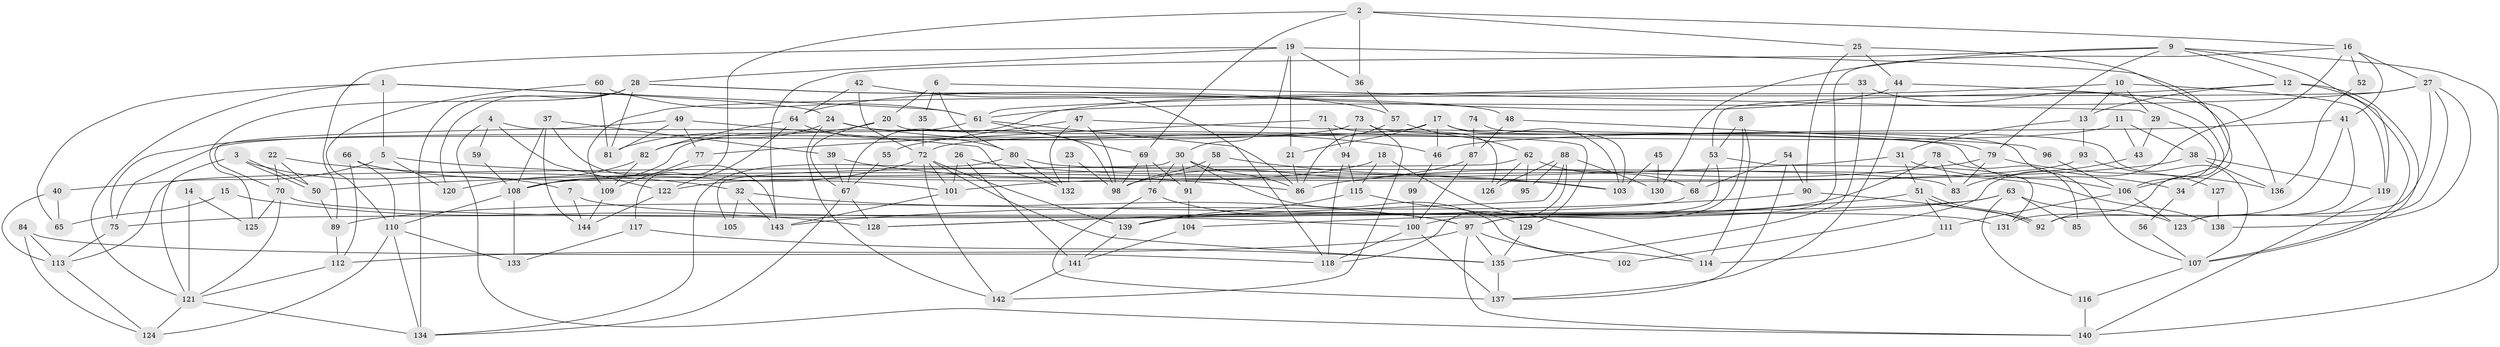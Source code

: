 // Generated by graph-tools (version 1.1) at 2025/50/03/09/25 03:50:11]
// undirected, 144 vertices, 288 edges
graph export_dot {
graph [start="1"]
  node [color=gray90,style=filled];
  1;
  2;
  3;
  4;
  5;
  6;
  7;
  8;
  9;
  10;
  11;
  12;
  13;
  14;
  15;
  16;
  17;
  18;
  19;
  20;
  21;
  22;
  23;
  24;
  25;
  26;
  27;
  28;
  29;
  30;
  31;
  32;
  33;
  34;
  35;
  36;
  37;
  38;
  39;
  40;
  41;
  42;
  43;
  44;
  45;
  46;
  47;
  48;
  49;
  50;
  51;
  52;
  53;
  54;
  55;
  56;
  57;
  58;
  59;
  60;
  61;
  62;
  63;
  64;
  65;
  66;
  67;
  68;
  69;
  70;
  71;
  72;
  73;
  74;
  75;
  76;
  77;
  78;
  79;
  80;
  81;
  82;
  83;
  84;
  85;
  86;
  87;
  88;
  89;
  90;
  91;
  92;
  93;
  94;
  95;
  96;
  97;
  98;
  99;
  100;
  101;
  102;
  103;
  104;
  105;
  106;
  107;
  108;
  109;
  110;
  111;
  112;
  113;
  114;
  115;
  116;
  117;
  118;
  119;
  120;
  121;
  122;
  123;
  124;
  125;
  126;
  127;
  128;
  129;
  130;
  131;
  132;
  133;
  134;
  135;
  136;
  137;
  138;
  139;
  140;
  141;
  142;
  143;
  144;
  1 -- 61;
  1 -- 121;
  1 -- 5;
  1 -- 24;
  1 -- 65;
  2 -- 69;
  2 -- 36;
  2 -- 16;
  2 -- 25;
  2 -- 117;
  3 -- 121;
  3 -- 50;
  3 -- 50;
  3 -- 7;
  4 -- 122;
  4 -- 140;
  4 -- 59;
  4 -- 129;
  5 -- 103;
  5 -- 40;
  5 -- 120;
  6 -- 29;
  6 -- 80;
  6 -- 20;
  6 -- 35;
  7 -- 144;
  7 -- 131;
  8 -- 53;
  8 -- 97;
  8 -- 114;
  9 -- 140;
  9 -- 12;
  9 -- 79;
  9 -- 119;
  9 -- 130;
  9 -- 143;
  10 -- 119;
  10 -- 67;
  10 -- 13;
  10 -- 29;
  11 -- 72;
  11 -- 38;
  11 -- 43;
  12 -- 107;
  12 -- 107;
  12 -- 13;
  12 -- 53;
  13 -- 31;
  13 -- 93;
  14 -- 125;
  14 -- 121;
  15 -- 128;
  15 -- 65;
  16 -- 97;
  16 -- 27;
  16 -- 41;
  16 -- 52;
  16 -- 102;
  17 -- 46;
  17 -- 75;
  17 -- 21;
  17 -- 103;
  17 -- 107;
  18 -- 115;
  18 -- 114;
  18 -- 122;
  19 -- 28;
  19 -- 21;
  19 -- 30;
  19 -- 34;
  19 -- 36;
  19 -- 89;
  20 -- 81;
  20 -- 67;
  20 -- 106;
  21 -- 86;
  22 -- 70;
  22 -- 50;
  22 -- 32;
  23 -- 132;
  23 -- 98;
  24 -- 82;
  24 -- 46;
  24 -- 98;
  24 -- 142;
  25 -- 106;
  25 -- 44;
  25 -- 90;
  26 -- 101;
  26 -- 141;
  26 -- 138;
  27 -- 61;
  27 -- 92;
  27 -- 109;
  27 -- 123;
  27 -- 138;
  28 -- 57;
  28 -- 134;
  28 -- 48;
  28 -- 81;
  28 -- 120;
  28 -- 125;
  29 -- 106;
  29 -- 43;
  30 -- 76;
  30 -- 86;
  30 -- 91;
  30 -- 105;
  30 -- 114;
  31 -- 51;
  31 -- 50;
  31 -- 34;
  32 -- 143;
  32 -- 97;
  32 -- 105;
  33 -- 92;
  33 -- 135;
  33 -- 61;
  34 -- 56;
  35 -- 72;
  36 -- 57;
  37 -- 108;
  37 -- 143;
  37 -- 39;
  37 -- 144;
  38 -- 136;
  38 -- 101;
  38 -- 119;
  39 -- 86;
  39 -- 67;
  40 -- 113;
  40 -- 65;
  41 -- 123;
  41 -- 46;
  41 -- 131;
  42 -- 64;
  42 -- 118;
  42 -- 72;
  43 -- 83;
  44 -- 137;
  44 -- 64;
  44 -- 136;
  45 -- 130;
  45 -- 103;
  46 -- 99;
  47 -- 79;
  47 -- 98;
  47 -- 55;
  47 -- 132;
  48 -- 87;
  48 -- 96;
  49 -- 77;
  49 -- 132;
  49 -- 70;
  49 -- 81;
  50 -- 89;
  51 -- 111;
  51 -- 92;
  51 -- 92;
  51 -- 104;
  52 -- 136;
  53 -- 131;
  53 -- 68;
  53 -- 100;
  54 -- 137;
  54 -- 90;
  54 -- 68;
  55 -- 67;
  56 -- 107;
  57 -- 62;
  57 -- 86;
  58 -- 98;
  58 -- 91;
  58 -- 103;
  59 -- 108;
  60 -- 81;
  60 -- 61;
  60 -- 110;
  61 -- 86;
  61 -- 69;
  61 -- 108;
  62 -- 113;
  62 -- 68;
  62 -- 95;
  62 -- 126;
  63 -- 89;
  63 -- 116;
  63 -- 75;
  63 -- 85;
  63 -- 123;
  64 -- 122;
  64 -- 80;
  64 -- 82;
  66 -- 110;
  66 -- 112;
  66 -- 101;
  67 -- 128;
  67 -- 134;
  68 -- 128;
  69 -- 91;
  69 -- 76;
  69 -- 98;
  70 -- 100;
  70 -- 121;
  70 -- 125;
  71 -- 94;
  71 -- 126;
  71 -- 77;
  72 -- 101;
  72 -- 108;
  72 -- 135;
  72 -- 139;
  72 -- 142;
  73 -- 142;
  73 -- 107;
  73 -- 75;
  73 -- 94;
  74 -- 103;
  74 -- 87;
  75 -- 113;
  76 -- 97;
  76 -- 137;
  77 -- 109;
  78 -- 83;
  78 -- 139;
  78 -- 85;
  79 -- 83;
  79 -- 86;
  79 -- 136;
  80 -- 134;
  80 -- 83;
  80 -- 132;
  82 -- 120;
  82 -- 109;
  84 -- 124;
  84 -- 113;
  84 -- 118;
  87 -- 98;
  87 -- 100;
  88 -- 118;
  88 -- 128;
  88 -- 95;
  88 -- 126;
  88 -- 130;
  89 -- 112;
  90 -- 92;
  90 -- 143;
  91 -- 104;
  93 -- 108;
  93 -- 127;
  94 -- 118;
  94 -- 115;
  96 -- 106;
  97 -- 135;
  97 -- 102;
  97 -- 112;
  97 -- 140;
  99 -- 100;
  100 -- 137;
  100 -- 118;
  101 -- 143;
  104 -- 141;
  106 -- 123;
  106 -- 111;
  107 -- 116;
  108 -- 110;
  108 -- 133;
  109 -- 144;
  110 -- 124;
  110 -- 133;
  110 -- 134;
  111 -- 114;
  112 -- 121;
  113 -- 124;
  115 -- 129;
  115 -- 139;
  116 -- 140;
  117 -- 133;
  117 -- 135;
  119 -- 140;
  121 -- 134;
  121 -- 124;
  122 -- 144;
  127 -- 138;
  129 -- 135;
  135 -- 137;
  139 -- 141;
  141 -- 142;
}
